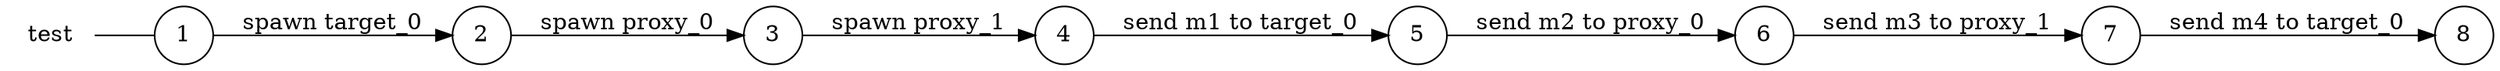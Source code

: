 digraph test {
	rankdir="LR";
	n_0 [label="test", shape="plaintext"];
	n_1 [id="3", shape=circle, label="3"];
	n_2 [id="6", shape=circle, label="8"];
	n_3 [id="4", shape=circle, label="5"];
	n_4 [id="5", shape=circle, label="7"];
	n_5 [id="2", shape=circle, label="2"];
	n_6 [id="7", shape=circle, label="6"];
	n_7 [id="1", shape=circle, label="1"];
	n_0 -> n_7 [arrowhead=none];
	n_8 [id="8", shape=circle, label="4"];

	n_8 -> n_3 [id="[$e|1]", label="send m1 to target_0"];
	n_7 -> n_5 [id="[$e|4]", label="spawn target_0"];
	n_4 -> n_2 [id="[$e|3]", label="send m4 to target_0"];
	n_3 -> n_6 [id="[$e|5]", label="send m2 to proxy_0"];
	n_1 -> n_8 [id="[$e|0]", label="spawn proxy_1"];
	n_5 -> n_1 [id="[$e|6]", label="spawn proxy_0"];
	n_6 -> n_4 [id="[$e|2]", label="send m3 to proxy_1"];
}
